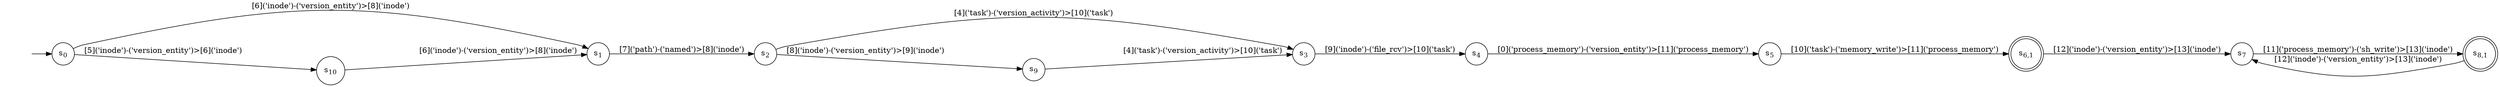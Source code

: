 digraph DFA {
    rankdir = LR;
    I [style = invis];
    I -> S0;
    S0 [label = <s<sub>0</sub>>, shape = circle];
    S1 [label = <s<sub>1</sub>>, shape = circle];
    S2 [label = <s<sub>2</sub>>, shape = circle];
    S3 [label = <s<sub>3</sub>>, shape = circle];
    S4 [label = <s<sub>4</sub>>, shape = circle];
    S5 [label = <s<sub>5</sub>>, shape = circle];
    S6 [label = <s<sub>6,1</sub>>, shape = circle, peripheries = 2];
    S7 [label = <s<sub>7</sub>>, shape = circle];
    S8 [label = <s<sub>8,1</sub>>, shape = circle, peripheries = 2];
    S8 -> S7 [label = "[12]('inode')-('version_entity')>[13]('inode')"];
    S7 -> S8 [label = "[11]('process_memory')-('sh_write')>[13]('inode')"];
    S6 -> S7 [label = "[12]('inode')-('version_entity')>[13]('inode')"];
    S5 -> S6 [label = "[10]('task')-('memory_write')>[11]('process_memory')"];
    S4 -> S5 [label = "[0]('process_memory')-('version_entity')>[11]('process_memory')"];
    S3 -> S4 [label = "[9]('inode')-('file_rcv')>[10]('task')"];
    S2 -> S3 [label = "[4]('task')-('version_activity')>[10]('task')"];
    S9 [label = <s<sub>9</sub>>, shape = circle];
    S9 -> S3 [label = "[4]('task')-('version_activity')>[10]('task')"];
    S2 -> S9 [label = "[8]('inode')-('version_entity')>[9]('inode')"];
    S1 -> S2 [label = "[7]('path')-('named')>[8]('inode')"];
    S0 -> S1 [label = "[6]('inode')-('version_entity')>[8]('inode')"];
    S10 [label = <s<sub>10</sub>>, shape = circle];
    S10 -> S1 [label = "[6]('inode')-('version_entity')>[8]('inode')"];
    S0 -> S10 [label = "[5]('inode')-('version_entity')>[6]('inode')"];
}
